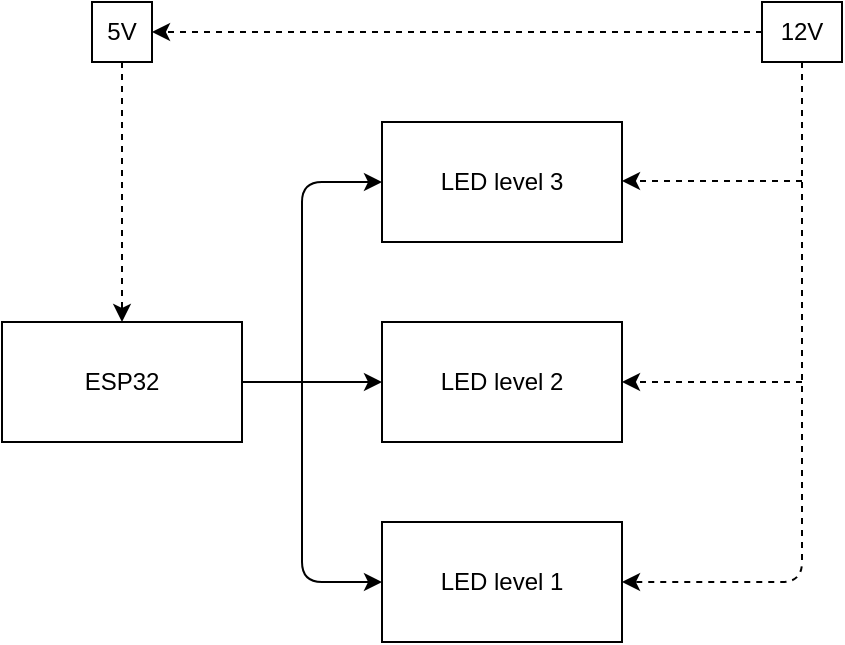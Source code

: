 <mxfile version="14.1.8" type="device"><diagram id="uDudwxMUciXjFEWn0NVu" name="Page-1"><mxGraphModel dx="1038" dy="599" grid="0" gridSize="10" guides="1" tooltips="1" connect="1" arrows="1" fold="1" page="1" pageScale="1" pageWidth="827" pageHeight="1169" math="0" shadow="0"><root><mxCell id="0"/><mxCell id="1" parent="0"/><mxCell id="FqFdWLT-SDelNwPt8_xG-1" value="ESP32" style="rounded=0;whiteSpace=wrap;html=1;" vertex="1" parent="1"><mxGeometry x="130" y="280" width="120" height="60" as="geometry"/></mxCell><mxCell id="FqFdWLT-SDelNwPt8_xG-2" value="LED level 3" style="rounded=0;whiteSpace=wrap;html=1;" vertex="1" parent="1"><mxGeometry x="320" y="180" width="120" height="60" as="geometry"/></mxCell><mxCell id="FqFdWLT-SDelNwPt8_xG-3" value="LED level 2" style="rounded=0;whiteSpace=wrap;html=1;" vertex="1" parent="1"><mxGeometry x="320" y="280" width="120" height="60" as="geometry"/></mxCell><mxCell id="FqFdWLT-SDelNwPt8_xG-4" value="LED level 1" style="rounded=0;whiteSpace=wrap;html=1;" vertex="1" parent="1"><mxGeometry x="320" y="380" width="120" height="60" as="geometry"/></mxCell><mxCell id="FqFdWLT-SDelNwPt8_xG-5" value="5V" style="rounded=0;whiteSpace=wrap;html=1;" vertex="1" parent="1"><mxGeometry x="175" y="120" width="30" height="30" as="geometry"/></mxCell><mxCell id="FqFdWLT-SDelNwPt8_xG-6" value="12V" style="rounded=0;whiteSpace=wrap;html=1;" vertex="1" parent="1"><mxGeometry x="510" y="120" width="40" height="30" as="geometry"/></mxCell><mxCell id="FqFdWLT-SDelNwPt8_xG-8" value="" style="endArrow=classic;html=1;entryX=1;entryY=0.5;entryDx=0;entryDy=0;exitX=0;exitY=0.5;exitDx=0;exitDy=0;dashed=1;" edge="1" parent="1" source="FqFdWLT-SDelNwPt8_xG-6" target="FqFdWLT-SDelNwPt8_xG-5"><mxGeometry width="50" height="50" relative="1" as="geometry"><mxPoint x="389" y="150" as="sourcePoint"/><mxPoint x="439" y="100" as="targetPoint"/></mxGeometry></mxCell><mxCell id="FqFdWLT-SDelNwPt8_xG-9" value="" style="endArrow=classic;html=1;entryX=0.5;entryY=0;entryDx=0;entryDy=0;exitX=0.5;exitY=1;exitDx=0;exitDy=0;dashed=1;" edge="1" parent="1" source="FqFdWLT-SDelNwPt8_xG-5" target="FqFdWLT-SDelNwPt8_xG-1"><mxGeometry width="50" height="50" relative="1" as="geometry"><mxPoint x="405" y="200" as="sourcePoint"/><mxPoint x="100" y="200" as="targetPoint"/></mxGeometry></mxCell><mxCell id="FqFdWLT-SDelNwPt8_xG-10" value="" style="endArrow=classic;html=1;exitX=0.5;exitY=1;exitDx=0;exitDy=0;dashed=1;entryX=1;entryY=0.5;entryDx=0;entryDy=0;" edge="1" parent="1" source="FqFdWLT-SDelNwPt8_xG-6" target="FqFdWLT-SDelNwPt8_xG-4"><mxGeometry width="50" height="50" relative="1" as="geometry"><mxPoint x="545" y="190" as="sourcePoint"/><mxPoint x="530" y="410" as="targetPoint"/><Array as="points"><mxPoint x="530" y="410"/></Array></mxGeometry></mxCell><mxCell id="FqFdWLT-SDelNwPt8_xG-11" value="" style="endArrow=classic;html=1;entryX=1;entryY=0.5;entryDx=0;entryDy=0;dashed=1;" edge="1" parent="1" target="FqFdWLT-SDelNwPt8_xG-3"><mxGeometry width="50" height="50" relative="1" as="geometry"><mxPoint x="530" y="310" as="sourcePoint"/><mxPoint x="470" y="375" as="targetPoint"/></mxGeometry></mxCell><mxCell id="FqFdWLT-SDelNwPt8_xG-12" value="" style="endArrow=classic;html=1;entryX=1;entryY=0.5;entryDx=0;entryDy=0;dashed=1;" edge="1" parent="1"><mxGeometry width="50" height="50" relative="1" as="geometry"><mxPoint x="530" y="209.5" as="sourcePoint"/><mxPoint x="440" y="209.5" as="targetPoint"/></mxGeometry></mxCell><mxCell id="FqFdWLT-SDelNwPt8_xG-13" value="" style="endArrow=classic;html=1;exitX=1;exitY=0.5;exitDx=0;exitDy=0;entryX=0;entryY=0.5;entryDx=0;entryDy=0;" edge="1" parent="1" source="FqFdWLT-SDelNwPt8_xG-1" target="FqFdWLT-SDelNwPt8_xG-3"><mxGeometry width="50" height="50" relative="1" as="geometry"><mxPoint x="250" y="320" as="sourcePoint"/><mxPoint x="300" y="270" as="targetPoint"/></mxGeometry></mxCell><mxCell id="FqFdWLT-SDelNwPt8_xG-14" value="" style="endArrow=classic;html=1;entryX=0;entryY=0.5;entryDx=0;entryDy=0;" edge="1" parent="1" target="FqFdWLT-SDelNwPt8_xG-4"><mxGeometry width="50" height="50" relative="1" as="geometry"><mxPoint x="280" y="310" as="sourcePoint"/><mxPoint x="330" y="320" as="targetPoint"/><Array as="points"><mxPoint x="280" y="410"/></Array></mxGeometry></mxCell><mxCell id="FqFdWLT-SDelNwPt8_xG-15" value="" style="endArrow=classic;html=1;entryX=0;entryY=0.5;entryDx=0;entryDy=0;" edge="1" parent="1" target="FqFdWLT-SDelNwPt8_xG-2"><mxGeometry width="50" height="50" relative="1" as="geometry"><mxPoint x="280" y="310" as="sourcePoint"/><mxPoint x="330" y="420" as="targetPoint"/><Array as="points"><mxPoint x="280" y="210"/></Array></mxGeometry></mxCell></root></mxGraphModel></diagram></mxfile>